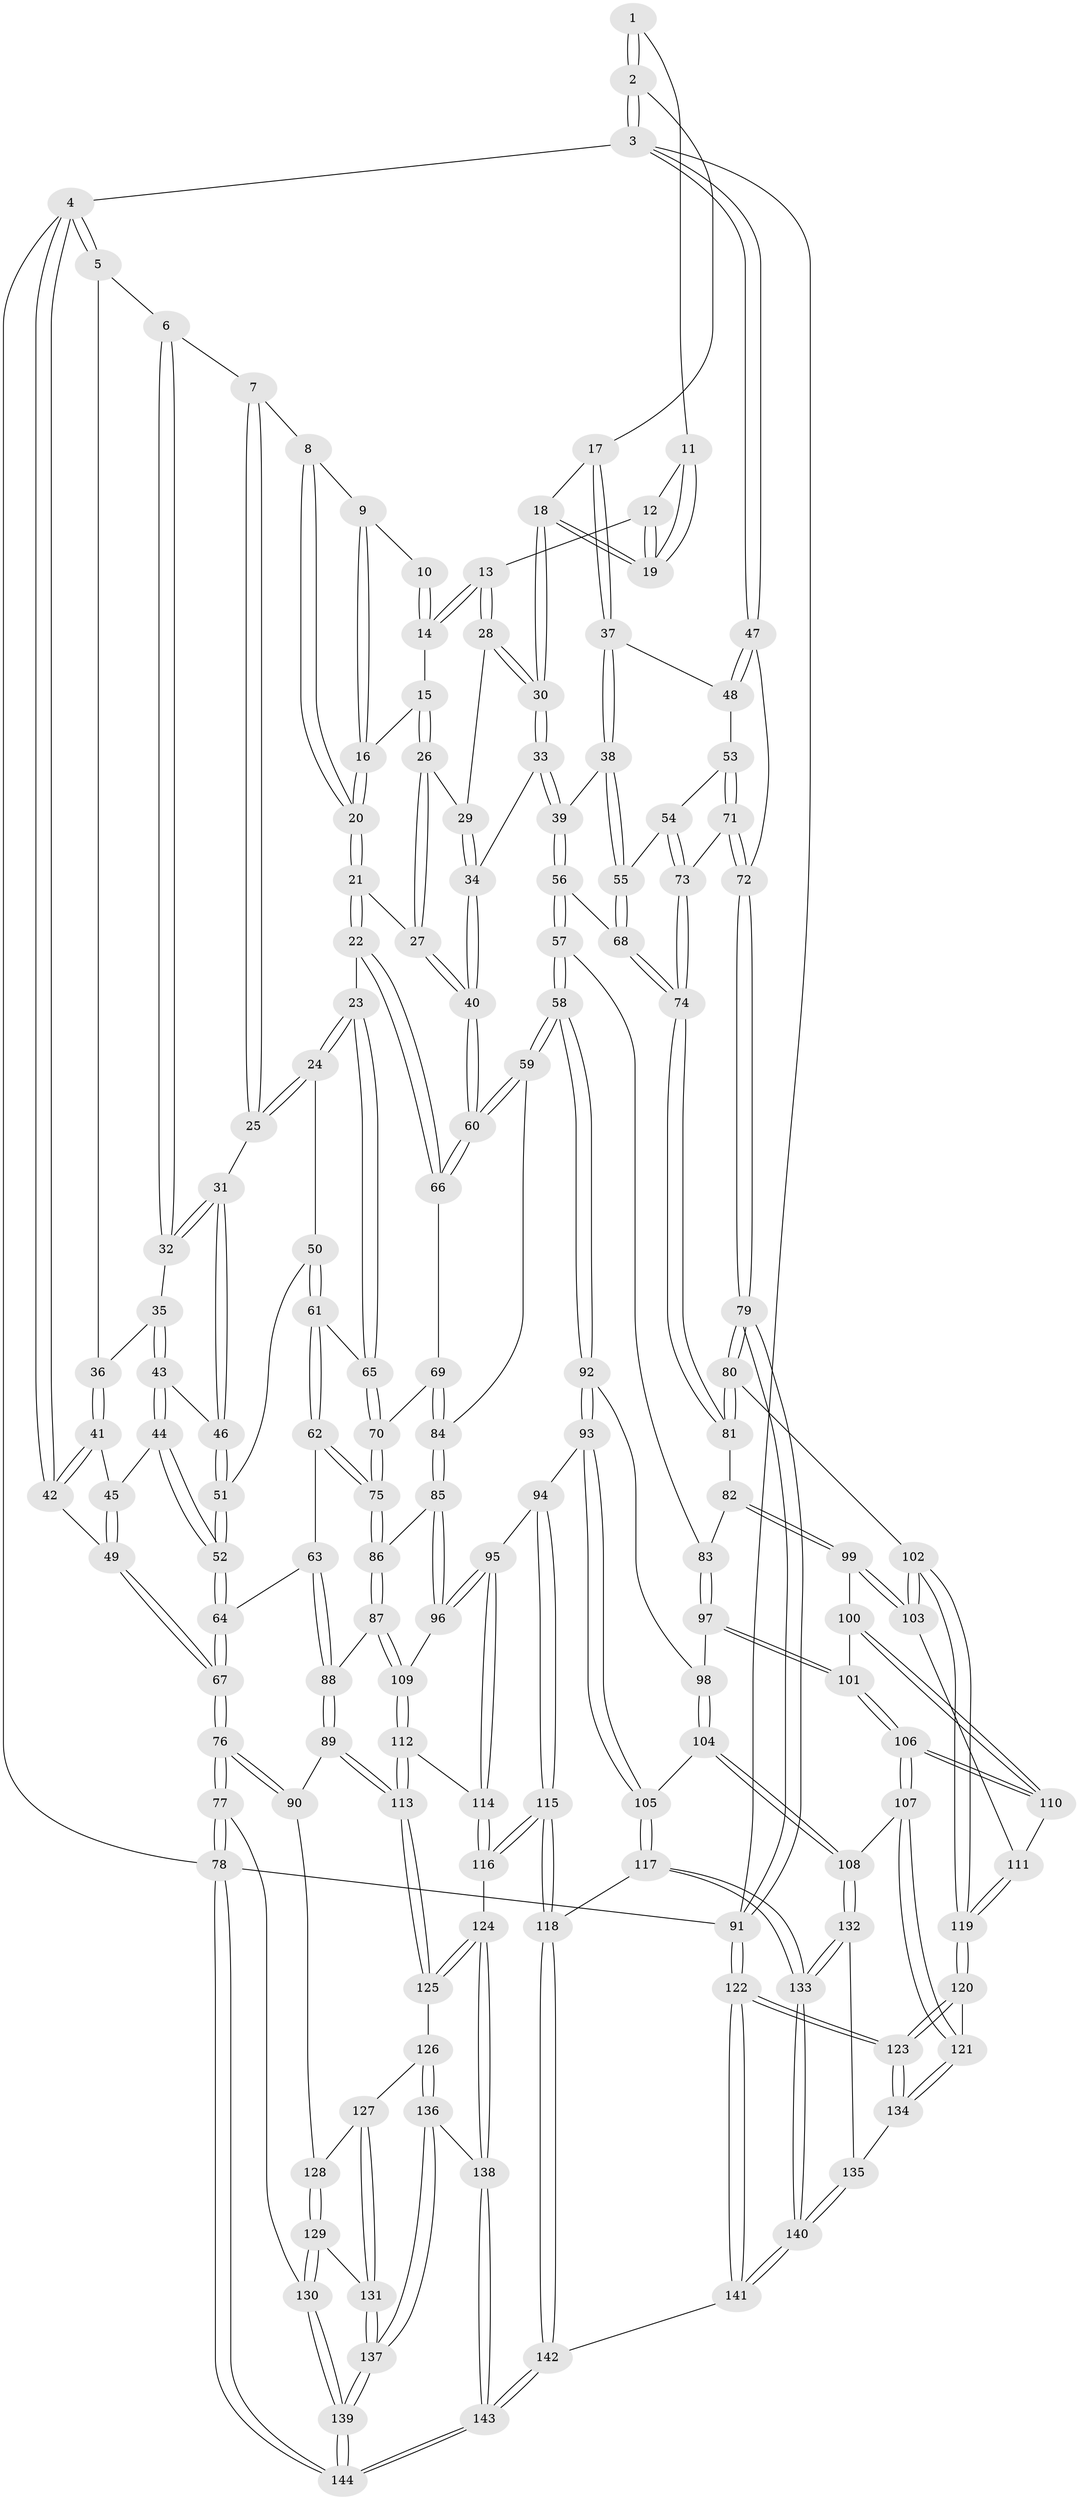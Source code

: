 // coarse degree distribution, {7: 0.12280701754385964, 8: 0.017543859649122806, 4: 0.2807017543859649, 5: 0.3333333333333333, 3: 0.14035087719298245, 6: 0.05263157894736842, 2: 0.05263157894736842}
// Generated by graph-tools (version 1.1) at 2025/21/03/04/25 18:21:12]
// undirected, 144 vertices, 357 edges
graph export_dot {
graph [start="1"]
  node [color=gray90,style=filled];
  1 [pos="+0.8089459991729376+0"];
  2 [pos="+1+0"];
  3 [pos="+1+0"];
  4 [pos="+0+0"];
  5 [pos="+0+0"];
  6 [pos="+0.00813416685363577+0"];
  7 [pos="+0.368166453587905+0"];
  8 [pos="+0.37792513151670737+0"];
  9 [pos="+0.43850143518406165+0"];
  10 [pos="+0.621902294983622+0"];
  11 [pos="+0.7524588430278606+0"];
  12 [pos="+0.6681574363334571+0.04595112335947094"];
  13 [pos="+0.6451784133819812+0.04139140177273646"];
  14 [pos="+0.6265964426972928+0.010968016016128868"];
  15 [pos="+0.5546712337876321+0.04384657105867817"];
  16 [pos="+0.5410837752905455+0.03837479869650686"];
  17 [pos="+0.8709765405641543+0.055480701390397874"];
  18 [pos="+0.7535985577538152+0.08398331944250802"];
  19 [pos="+0.7533214626382925+0.08361104041818876"];
  20 [pos="+0.4700657641843711+0.061925096660020926"];
  21 [pos="+0.4467874825269473+0.18439102506805194"];
  22 [pos="+0.4338534022378071+0.1872119748440227"];
  23 [pos="+0.3970320463524919+0.18847287126052553"];
  24 [pos="+0.3651403505954504+0.16802975768649347"];
  25 [pos="+0.336958756481807+0.1292060884486006"];
  26 [pos="+0.5553549930928913+0.11838068783103174"];
  27 [pos="+0.48856086120274217+0.19324313944402718"];
  28 [pos="+0.6362981345071146+0.07145721600259941"];
  29 [pos="+0.6265340973905109+0.09771381488177841"];
  30 [pos="+0.7408952139785884+0.14958249776308924"];
  31 [pos="+0.21160251262285545+0.09733878267262983"];
  32 [pos="+0.20452004365171092+0.08529260792321786"];
  33 [pos="+0.7335092757169637+0.1999033731133716"];
  34 [pos="+0.6851693170354883+0.20942449414057496"];
  35 [pos="+0.07983212354823996+0.12875183158216508"];
  36 [pos="+0.07374970300210214+0.12510950795784379"];
  37 [pos="+0.8879954207173782+0.20056457641585748"];
  38 [pos="+0.8528795331478258+0.22272209992410813"];
  39 [pos="+0.748923976547224+0.20831842645631454"];
  40 [pos="+0.5928054683436694+0.27097955476568886"];
  41 [pos="+0.04749340289040534+0.15898386487512162"];
  42 [pos="+0+0"];
  43 [pos="+0.12059228251703515+0.16794022338142714"];
  44 [pos="+0.052589796153676774+0.2484816609393161"];
  45 [pos="+0.03780517766054657+0.17844931526908175"];
  46 [pos="+0.1717607650350152+0.1751289486779126"];
  47 [pos="+1+0"];
  48 [pos="+0.9004590275445457+0.20167087564152347"];
  49 [pos="+0+0.07484107351097903"];
  50 [pos="+0.2060953277937541+0.2464183268704709"];
  51 [pos="+0.17774958989689466+0.19610827288755392"];
  52 [pos="+0.04925775689716328+0.2685786317975154"];
  53 [pos="+0.9782586370834946+0.2849429778700854"];
  54 [pos="+0.9004088060474511+0.34055394923204235"];
  55 [pos="+0.8561489110956058+0.27670520609335614"];
  56 [pos="+0.7577191510662964+0.39963931708832034"];
  57 [pos="+0.6999876321325617+0.43000229950995517"];
  58 [pos="+0.6283814024129737+0.445225327539393"];
  59 [pos="+0.6041673998835083+0.4317689465335065"];
  60 [pos="+0.5975072516692767+0.38539824911780884"];
  61 [pos="+0.19313653130052816+0.3295919531033032"];
  62 [pos="+0.1738954366544634+0.352792213385565"];
  63 [pos="+0.10600015786940892+0.3883205948099377"];
  64 [pos="+0.015226864311074671+0.36703201152346865"];
  65 [pos="+0.34437393144627254+0.3102582622794125"];
  66 [pos="+0.4489677422791343+0.32469730785240764"];
  67 [pos="+0+0.4056899027748808"];
  68 [pos="+0.7720422615876215+0.3982433142564586"];
  69 [pos="+0.39652213045733814+0.42033873832200674"];
  70 [pos="+0.3851407223149321+0.41945778069145007"];
  71 [pos="+1+0.3132423150640169"];
  72 [pos="+1+0.31257580399519835"];
  73 [pos="+0.9115473208497017+0.4078800161348997"];
  74 [pos="+0.9013437184863586+0.4390323290687457"];
  75 [pos="+0.33776884624805875+0.4569547302884002"];
  76 [pos="+0+0.641972152969261"];
  77 [pos="+0+0.9154621583028577"];
  78 [pos="+0+1"];
  79 [pos="+1+0.6140948651798871"];
  80 [pos="+1+0.5980180865985646"];
  81 [pos="+0.9437530745651606+0.5264563916857582"];
  82 [pos="+0.8708166615221122+0.5460807523476875"];
  83 [pos="+0.8222861294229544+0.5430129900662731"];
  84 [pos="+0.5293238297821043+0.4612111168664588"];
  85 [pos="+0.46585258162865184+0.5931485010497514"];
  86 [pos="+0.3112817170941013+0.5227177161427051"];
  87 [pos="+0.2424194692679869+0.5836305551350939"];
  88 [pos="+0.1930246208249162+0.582442388270953"];
  89 [pos="+0.1296742558362561+0.6434086107968386"];
  90 [pos="+0.02510322483153076+0.6850209165220366"];
  91 [pos="+1+1"];
  92 [pos="+0.6617974706078914+0.5640427951434476"];
  93 [pos="+0.5649935808495066+0.6845983037453741"];
  94 [pos="+0.5156445913546698+0.6756426124805763"];
  95 [pos="+0.4698866346391623+0.6375472692234561"];
  96 [pos="+0.4673862195556268+0.6317635845498721"];
  97 [pos="+0.722334670566518+0.6012877147567162"];
  98 [pos="+0.6992566976302586+0.593276657584129"];
  99 [pos="+0.8043727102133289+0.6436294385730055"];
  100 [pos="+0.7667532609665937+0.6401092997117698"];
  101 [pos="+0.744354853293969+0.6252205817849403"];
  102 [pos="+0.9760526573771491+0.6551747847550363"];
  103 [pos="+0.8189972678691875+0.6574575840750415"];
  104 [pos="+0.6699133068456808+0.763203026536461"];
  105 [pos="+0.6093675325624935+0.7427610019717237"];
  106 [pos="+0.7092539696987658+0.746967015979894"];
  107 [pos="+0.6807666228734047+0.7702143864183081"];
  108 [pos="+0.6795582072576476+0.7702607063136199"];
  109 [pos="+0.28857608884796854+0.6376890285434181"];
  110 [pos="+0.7678764300021812+0.7179483928470523"];
  111 [pos="+0.823329722169558+0.7317744788871976"];
  112 [pos="+0.30370948497207967+0.6854343314627833"];
  113 [pos="+0.2227147373639765+0.7803757405309647"];
  114 [pos="+0.36353432489328263+0.7486399320413151"];
  115 [pos="+0.44601078678960043+0.8415110631143735"];
  116 [pos="+0.37426838962918146+0.8234473848888635"];
  117 [pos="+0.5193068801709289+0.8585344326038812"];
  118 [pos="+0.44692768228358776+0.8422734392309491"];
  119 [pos="+0.8653457900794886+0.7737257851890315"];
  120 [pos="+0.8594488144075133+0.8117419812886364"];
  121 [pos="+0.7529446351487773+0.810148445706578"];
  122 [pos="+1+1"];
  123 [pos="+0.9221522047341653+0.9549888151719856"];
  124 [pos="+0.343460883372782+0.8416067888851548"];
  125 [pos="+0.22318662954446467+0.7848886328379424"];
  126 [pos="+0.1835179311221658+0.8256052975833812"];
  127 [pos="+0.13651077030717748+0.8096003522430394"];
  128 [pos="+0.04491795028601212+0.7254268538037352"];
  129 [pos="+0.057107592039018426+0.8626730222992381"];
  130 [pos="+0.03214261563316935+0.8856697874602627"];
  131 [pos="+0.09211099796980333+0.8729849996856672"];
  132 [pos="+0.6574400666336521+0.8610013636007137"];
  133 [pos="+0.594538275777537+0.9357746100870832"];
  134 [pos="+0.7435265743315372+0.8907864718396062"];
  135 [pos="+0.734563783717138+0.8945229510738307"];
  136 [pos="+0.18432081585403612+0.8639661147804018"];
  137 [pos="+0.152645637046573+0.9291450437151382"];
  138 [pos="+0.3129921367895914+0.896784362067233"];
  139 [pos="+0.16845026785921327+1"];
  140 [pos="+0.6281506748112152+1"];
  141 [pos="+0.6290904649748242+1"];
  142 [pos="+0.41987104615124465+1"];
  143 [pos="+0.2507221188538196+1"];
  144 [pos="+0.172409569545428+1"];
  1 -- 2;
  1 -- 2;
  1 -- 11;
  2 -- 3;
  2 -- 3;
  2 -- 17;
  3 -- 4;
  3 -- 47;
  3 -- 47;
  3 -- 91;
  4 -- 5;
  4 -- 5;
  4 -- 42;
  4 -- 42;
  4 -- 78;
  5 -- 6;
  5 -- 36;
  6 -- 7;
  6 -- 32;
  6 -- 32;
  7 -- 8;
  7 -- 25;
  7 -- 25;
  8 -- 9;
  8 -- 20;
  8 -- 20;
  9 -- 10;
  9 -- 16;
  9 -- 16;
  10 -- 14;
  10 -- 14;
  11 -- 12;
  11 -- 19;
  11 -- 19;
  12 -- 13;
  12 -- 19;
  12 -- 19;
  13 -- 14;
  13 -- 14;
  13 -- 28;
  13 -- 28;
  14 -- 15;
  15 -- 16;
  15 -- 26;
  15 -- 26;
  16 -- 20;
  16 -- 20;
  17 -- 18;
  17 -- 37;
  17 -- 37;
  18 -- 19;
  18 -- 19;
  18 -- 30;
  18 -- 30;
  20 -- 21;
  20 -- 21;
  21 -- 22;
  21 -- 22;
  21 -- 27;
  22 -- 23;
  22 -- 66;
  22 -- 66;
  23 -- 24;
  23 -- 24;
  23 -- 65;
  23 -- 65;
  24 -- 25;
  24 -- 25;
  24 -- 50;
  25 -- 31;
  26 -- 27;
  26 -- 27;
  26 -- 29;
  27 -- 40;
  27 -- 40;
  28 -- 29;
  28 -- 30;
  28 -- 30;
  29 -- 34;
  29 -- 34;
  30 -- 33;
  30 -- 33;
  31 -- 32;
  31 -- 32;
  31 -- 46;
  31 -- 46;
  32 -- 35;
  33 -- 34;
  33 -- 39;
  33 -- 39;
  34 -- 40;
  34 -- 40;
  35 -- 36;
  35 -- 43;
  35 -- 43;
  36 -- 41;
  36 -- 41;
  37 -- 38;
  37 -- 38;
  37 -- 48;
  38 -- 39;
  38 -- 55;
  38 -- 55;
  39 -- 56;
  39 -- 56;
  40 -- 60;
  40 -- 60;
  41 -- 42;
  41 -- 42;
  41 -- 45;
  42 -- 49;
  43 -- 44;
  43 -- 44;
  43 -- 46;
  44 -- 45;
  44 -- 52;
  44 -- 52;
  45 -- 49;
  45 -- 49;
  46 -- 51;
  46 -- 51;
  47 -- 48;
  47 -- 48;
  47 -- 72;
  48 -- 53;
  49 -- 67;
  49 -- 67;
  50 -- 51;
  50 -- 61;
  50 -- 61;
  51 -- 52;
  51 -- 52;
  52 -- 64;
  52 -- 64;
  53 -- 54;
  53 -- 71;
  53 -- 71;
  54 -- 55;
  54 -- 73;
  54 -- 73;
  55 -- 68;
  55 -- 68;
  56 -- 57;
  56 -- 57;
  56 -- 68;
  57 -- 58;
  57 -- 58;
  57 -- 83;
  58 -- 59;
  58 -- 59;
  58 -- 92;
  58 -- 92;
  59 -- 60;
  59 -- 60;
  59 -- 84;
  60 -- 66;
  60 -- 66;
  61 -- 62;
  61 -- 62;
  61 -- 65;
  62 -- 63;
  62 -- 75;
  62 -- 75;
  63 -- 64;
  63 -- 88;
  63 -- 88;
  64 -- 67;
  64 -- 67;
  65 -- 70;
  65 -- 70;
  66 -- 69;
  67 -- 76;
  67 -- 76;
  68 -- 74;
  68 -- 74;
  69 -- 70;
  69 -- 84;
  69 -- 84;
  70 -- 75;
  70 -- 75;
  71 -- 72;
  71 -- 72;
  71 -- 73;
  72 -- 79;
  72 -- 79;
  73 -- 74;
  73 -- 74;
  74 -- 81;
  74 -- 81;
  75 -- 86;
  75 -- 86;
  76 -- 77;
  76 -- 77;
  76 -- 90;
  76 -- 90;
  77 -- 78;
  77 -- 78;
  77 -- 130;
  78 -- 144;
  78 -- 144;
  78 -- 91;
  79 -- 80;
  79 -- 80;
  79 -- 91;
  79 -- 91;
  80 -- 81;
  80 -- 81;
  80 -- 102;
  81 -- 82;
  82 -- 83;
  82 -- 99;
  82 -- 99;
  83 -- 97;
  83 -- 97;
  84 -- 85;
  84 -- 85;
  85 -- 86;
  85 -- 96;
  85 -- 96;
  86 -- 87;
  86 -- 87;
  87 -- 88;
  87 -- 109;
  87 -- 109;
  88 -- 89;
  88 -- 89;
  89 -- 90;
  89 -- 113;
  89 -- 113;
  90 -- 128;
  91 -- 122;
  91 -- 122;
  92 -- 93;
  92 -- 93;
  92 -- 98;
  93 -- 94;
  93 -- 105;
  93 -- 105;
  94 -- 95;
  94 -- 115;
  94 -- 115;
  95 -- 96;
  95 -- 96;
  95 -- 114;
  95 -- 114;
  96 -- 109;
  97 -- 98;
  97 -- 101;
  97 -- 101;
  98 -- 104;
  98 -- 104;
  99 -- 100;
  99 -- 103;
  99 -- 103;
  100 -- 101;
  100 -- 110;
  100 -- 110;
  101 -- 106;
  101 -- 106;
  102 -- 103;
  102 -- 103;
  102 -- 119;
  102 -- 119;
  103 -- 111;
  104 -- 105;
  104 -- 108;
  104 -- 108;
  105 -- 117;
  105 -- 117;
  106 -- 107;
  106 -- 107;
  106 -- 110;
  106 -- 110;
  107 -- 108;
  107 -- 121;
  107 -- 121;
  108 -- 132;
  108 -- 132;
  109 -- 112;
  109 -- 112;
  110 -- 111;
  111 -- 119;
  111 -- 119;
  112 -- 113;
  112 -- 113;
  112 -- 114;
  113 -- 125;
  113 -- 125;
  114 -- 116;
  114 -- 116;
  115 -- 116;
  115 -- 116;
  115 -- 118;
  115 -- 118;
  116 -- 124;
  117 -- 118;
  117 -- 133;
  117 -- 133;
  118 -- 142;
  118 -- 142;
  119 -- 120;
  119 -- 120;
  120 -- 121;
  120 -- 123;
  120 -- 123;
  121 -- 134;
  121 -- 134;
  122 -- 123;
  122 -- 123;
  122 -- 141;
  122 -- 141;
  123 -- 134;
  123 -- 134;
  124 -- 125;
  124 -- 125;
  124 -- 138;
  124 -- 138;
  125 -- 126;
  126 -- 127;
  126 -- 136;
  126 -- 136;
  127 -- 128;
  127 -- 131;
  127 -- 131;
  128 -- 129;
  128 -- 129;
  129 -- 130;
  129 -- 130;
  129 -- 131;
  130 -- 139;
  130 -- 139;
  131 -- 137;
  131 -- 137;
  132 -- 133;
  132 -- 133;
  132 -- 135;
  133 -- 140;
  133 -- 140;
  134 -- 135;
  135 -- 140;
  135 -- 140;
  136 -- 137;
  136 -- 137;
  136 -- 138;
  137 -- 139;
  137 -- 139;
  138 -- 143;
  138 -- 143;
  139 -- 144;
  139 -- 144;
  140 -- 141;
  140 -- 141;
  141 -- 142;
  142 -- 143;
  142 -- 143;
  143 -- 144;
  143 -- 144;
}
